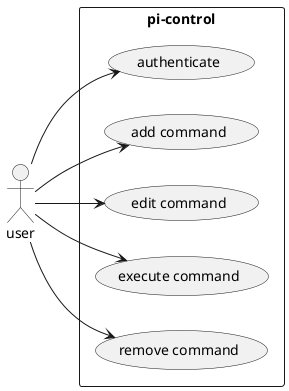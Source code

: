 @startuml
skinparam packageStyle rectangle
left to right direction

actor user

rectangle pi-control {
  user --> (authenticate)
  user --> (add command)
  user --> (edit command)
  user --> (execute command)
  user --> (remove command)
}
@enduml
